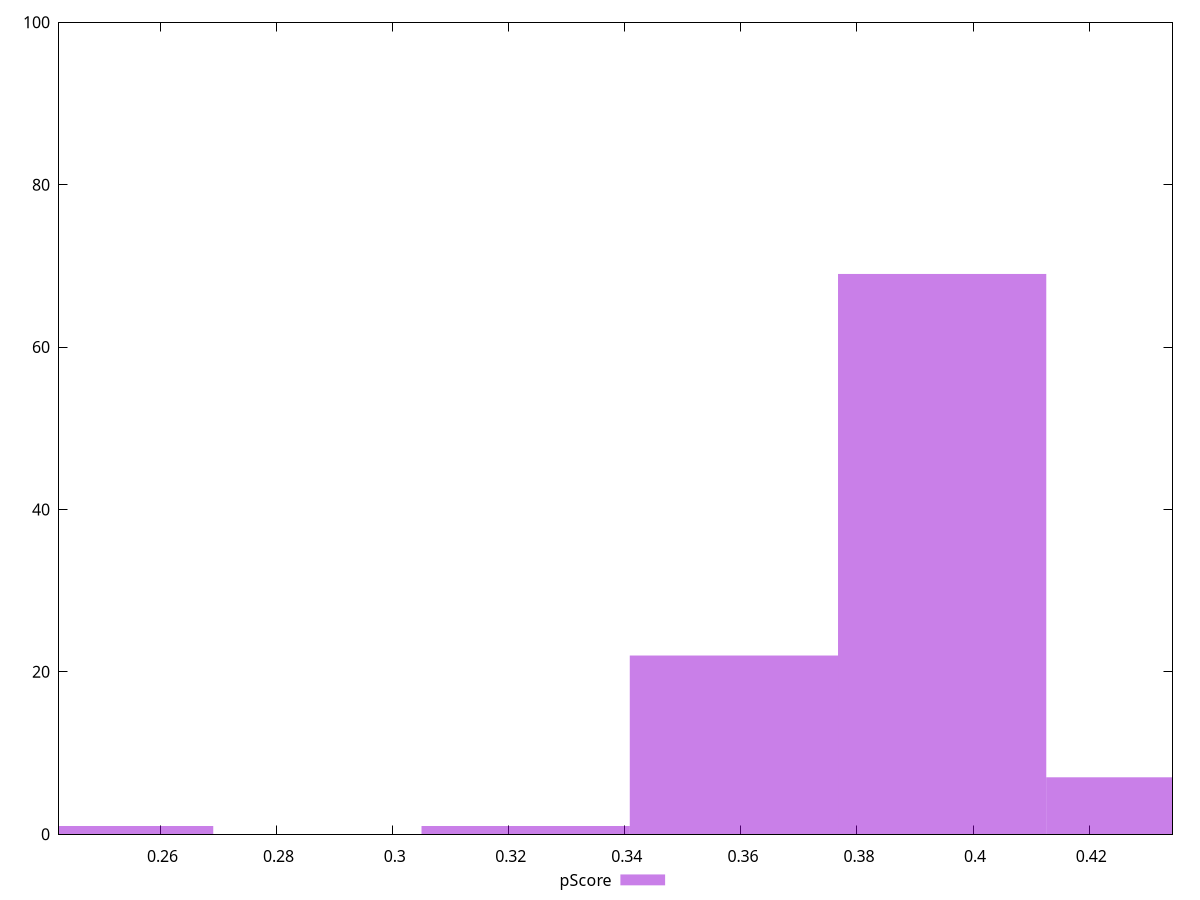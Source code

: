 reset

$pScore <<EOF
0.25115529450465096 1
0.39467260565016576 69
0.35879327786378706 22
0.4305519334365445 7
0.32291395007740836 1
EOF

set key outside below
set boxwidth 0.03587932778637871
set xrange [0.2425197073059409:0.4343578459053614]
set yrange [0:100]
set trange [0:100]
set style fill transparent solid 0.5 noborder
set terminal svg size 640, 490 enhanced background rgb 'white'
set output "reprap/max-potential-fid/samples/pages/pScore/histogram.svg"

plot $pScore title "pScore" with boxes

reset
